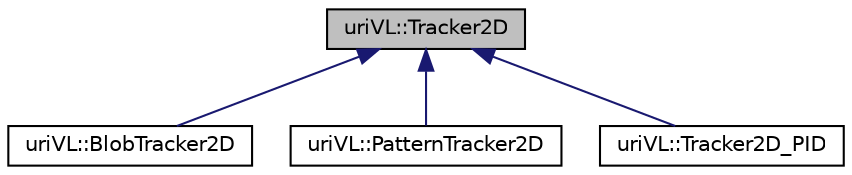 digraph "uriVL::Tracker2D"
{
  edge [fontname="Helvetica",fontsize="10",labelfontname="Helvetica",labelfontsize="10"];
  node [fontname="Helvetica",fontsize="10",shape=record];
  Node1 [label="uriVL::Tracker2D",height=0.2,width=0.4,color="black", fillcolor="grey75", style="filled", fontcolor="black"];
  Node1 -> Node2 [dir="back",color="midnightblue",fontsize="10",style="solid",fontname="Helvetica"];
  Node2 [label="uriVL::BlobTracker2D",height=0.2,width=0.4,color="black", fillcolor="white", style="filled",URL="$classuriVL_1_1BlobTracker2D.html"];
  Node1 -> Node3 [dir="back",color="midnightblue",fontsize="10",style="solid",fontname="Helvetica"];
  Node3 [label="uriVL::PatternTracker2D",height=0.2,width=0.4,color="black", fillcolor="white", style="filled",URL="$classuriVL_1_1PatternTracker2D.html"];
  Node1 -> Node4 [dir="back",color="midnightblue",fontsize="10",style="solid",fontname="Helvetica"];
  Node4 [label="uriVL::Tracker2D_PID",height=0.2,width=0.4,color="black", fillcolor="white", style="filled",URL="$classuriVL_1_1Tracker2D__PID.html"];
}
